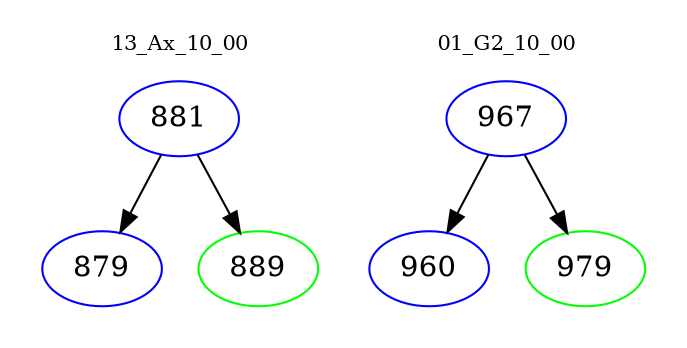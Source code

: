digraph{
subgraph cluster_0 {
color = white
label = "13_Ax_10_00";
fontsize=10;
T0_881 [label="881", color="blue"]
T0_881 -> T0_879 [color="black"]
T0_879 [label="879", color="blue"]
T0_881 -> T0_889 [color="black"]
T0_889 [label="889", color="green"]
}
subgraph cluster_1 {
color = white
label = "01_G2_10_00";
fontsize=10;
T1_967 [label="967", color="blue"]
T1_967 -> T1_960 [color="black"]
T1_960 [label="960", color="blue"]
T1_967 -> T1_979 [color="black"]
T1_979 [label="979", color="green"]
}
}
